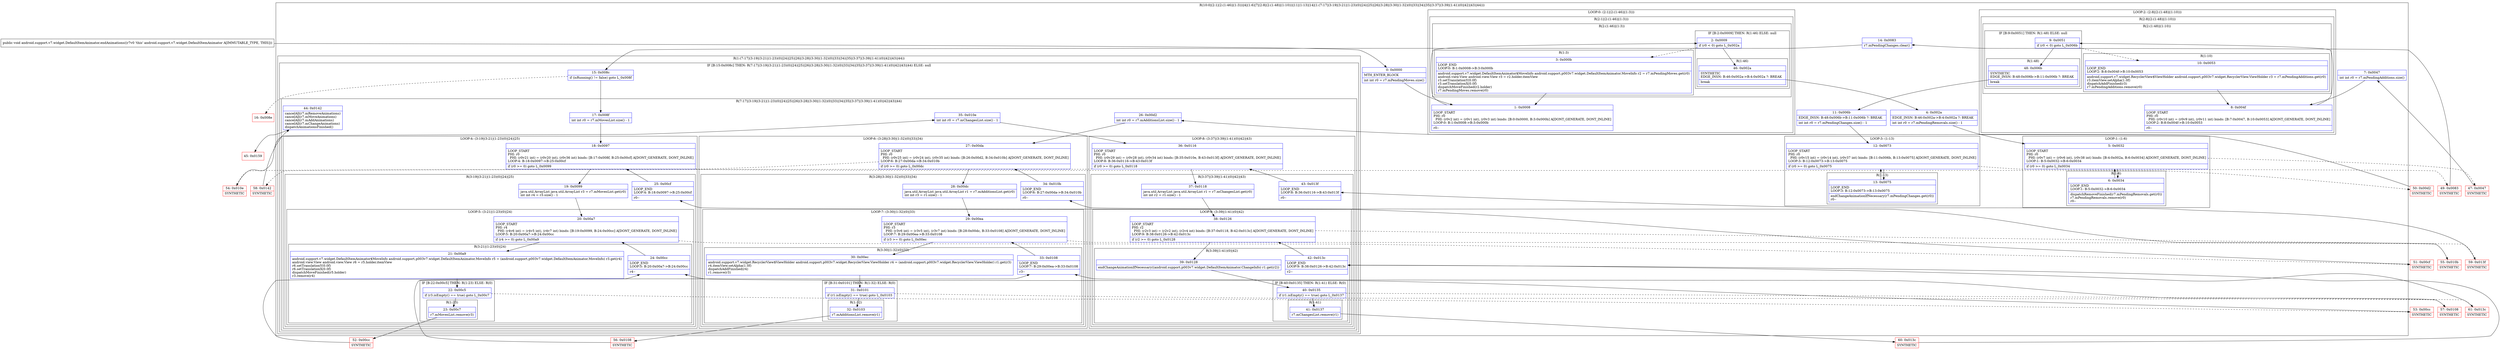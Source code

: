 digraph "CFG forandroid.support.v7.widget.DefaultItemAnimator.endAnimations()V" {
subgraph cluster_Region_684947271 {
label = "R(10:0|(2:1|(2:(1:46)|(1:3)))|4|(1:6)|7|(2:8|(2:(1:48)|(1:10)))|11|(1:13)|14|(1:(7:17|(3:19|(3:21|(1:23)(0)|24)|25)|26|(3:28|(3:30|(1:32)(0)|33)|34)|35|(3:37|(3:39|(1:41)(0)|42)|43)|44)))";
node [shape=record,color=blue];
Node_0 [shape=record,label="{0\:\ 0x0000|MTH_ENTER_BLOCK\l|int int r0 = r7.mPendingMoves.size()\l}"];
subgraph cluster_LoopRegion_526624664 {
label = "LOOP:0: (2:1|(2:(1:46)|(1:3)))";
node [shape=record,color=blue];
subgraph cluster_Region_949875334 {
label = "R(2:1|(2:(1:46)|(1:3)))";
node [shape=record,color=blue];
Node_1 [shape=record,label="{1\:\ 0x0008|LOOP_START\lPHI: r0 \l  PHI: (r0v2 int) = (r0v1 int), (r0v3 int) binds: [B:0:0x0000, B:3:0x000b] A[DONT_GENERATE, DONT_INLINE]\lLOOP:0: B:1:0x0008\-\>B:3:0x000b\l|r0\-\-\l}"];
subgraph cluster_Region_719509751 {
label = "R(2:(1:46)|(1:3))";
node [shape=record,color=blue];
subgraph cluster_IfRegion_2118946441 {
label = "IF [B:2:0x0009] THEN: R(1:46) ELSE: null";
node [shape=record,color=blue];
Node_2 [shape=record,label="{2\:\ 0x0009|if (r0 \< 0) goto L_0x002a\l}"];
subgraph cluster_Region_1512905226 {
label = "R(1:46)";
node [shape=record,color=blue];
Node_46 [shape=record,label="{46\:\ 0x002a|SYNTHETIC\lEDGE_INSN: B:46:0x002a\-\>B:4:0x002a ?: BREAK  \l|break\l}"];
}
}
subgraph cluster_Region_1098916494 {
label = "R(1:3)";
node [shape=record,color=blue];
Node_3 [shape=record,label="{3\:\ 0x000b|LOOP_END\lLOOP:0: B:1:0x0008\-\>B:3:0x000b\l|android.support.v7.widget.DefaultItemAnimator$MoveInfo android.support.p003v7.widget.DefaultItemAnimator.MoveInfo r2 = r7.mPendingMoves.get(r0)\landroid.view.View android.view.View r3 = r2.holder.itemView\lr3.setTranslationY(0.0f)\lr3.setTranslationX(0.0f)\ldispatchMoveFinished(r2.holder)\lr7.mPendingMoves.remove(r0)\l}"];
}
}
}
}
Node_4 [shape=record,label="{4\:\ 0x002a|EDGE_INSN: B:46:0x002a\-\>B:4:0x002a ?: BREAK  \l|int int r0 = r7.mPendingRemovals.size() \- 1\l}"];
subgraph cluster_LoopRegion_1926896822 {
label = "LOOP:1: (1:6)";
node [shape=record,color=blue];
Node_5 [shape=record,label="{5\:\ 0x0032|LOOP_START\lPHI: r0 \l  PHI: (r0v7 int) = (r0v6 int), (r0v38 int) binds: [B:4:0x002a, B:6:0x0034] A[DONT_GENERATE, DONT_INLINE]\lLOOP:1: B:5:0x0032\-\>B:6:0x0034\l|if (r0 \>= 0) goto L_0x0034\l}"];
subgraph cluster_Region_621070761 {
label = "R(1:6)";
node [shape=record,color=blue];
Node_6 [shape=record,label="{6\:\ 0x0034|LOOP_END\lLOOP:1: B:5:0x0032\-\>B:6:0x0034\l|dispatchRemoveFinished(r7.mPendingRemovals.get(r0))\lr7.mPendingRemovals.remove(r0)\lr0\-\-\l}"];
}
}
Node_7 [shape=record,label="{7\:\ 0x0047|int int r0 = r7.mPendingAdditions.size()\l}"];
subgraph cluster_LoopRegion_559859230 {
label = "LOOP:2: (2:8|(2:(1:48)|(1:10)))";
node [shape=record,color=blue];
subgraph cluster_Region_1059468102 {
label = "R(2:8|(2:(1:48)|(1:10)))";
node [shape=record,color=blue];
Node_8 [shape=record,label="{8\:\ 0x004f|LOOP_START\lPHI: r0 \l  PHI: (r0v10 int) = (r0v9 int), (r0v11 int) binds: [B:7:0x0047, B:10:0x0053] A[DONT_GENERATE, DONT_INLINE]\lLOOP:2: B:8:0x004f\-\>B:10:0x0053\l|r0\-\-\l}"];
subgraph cluster_Region_595847882 {
label = "R(2:(1:48)|(1:10))";
node [shape=record,color=blue];
subgraph cluster_IfRegion_2138239614 {
label = "IF [B:9:0x0051] THEN: R(1:48) ELSE: null";
node [shape=record,color=blue];
Node_9 [shape=record,label="{9\:\ 0x0051|if (r0 \< 0) goto L_0x006b\l}"];
subgraph cluster_Region_521841453 {
label = "R(1:48)";
node [shape=record,color=blue];
Node_48 [shape=record,label="{48\:\ 0x006b|SYNTHETIC\lEDGE_INSN: B:48:0x006b\-\>B:11:0x006b ?: BREAK  \l|break\l}"];
}
}
subgraph cluster_Region_1567587978 {
label = "R(1:10)";
node [shape=record,color=blue];
Node_10 [shape=record,label="{10\:\ 0x0053|LOOP_END\lLOOP:2: B:8:0x004f\-\>B:10:0x0053\l|android.support.v7.widget.RecyclerView$ViewHolder android.support.p003v7.widget.RecyclerView.ViewHolder r3 = r7.mPendingAdditions.get(r0)\lr3.itemView.setAlpha(1.0f)\ldispatchAddFinished(r3)\lr7.mPendingAdditions.remove(r0)\l}"];
}
}
}
}
Node_11 [shape=record,label="{11\:\ 0x006b|EDGE_INSN: B:48:0x006b\-\>B:11:0x006b ?: BREAK  \l|int int r0 = r7.mPendingChanges.size() \- 1\l}"];
subgraph cluster_LoopRegion_1579527439 {
label = "LOOP:3: (1:13)";
node [shape=record,color=blue];
Node_12 [shape=record,label="{12\:\ 0x0073|LOOP_START\lPHI: r0 \l  PHI: (r0v15 int) = (r0v14 int), (r0v37 int) binds: [B:11:0x006b, B:13:0x0075] A[DONT_GENERATE, DONT_INLINE]\lLOOP:3: B:12:0x0073\-\>B:13:0x0075\l|if (r0 \>= 0) goto L_0x0075\l}"];
subgraph cluster_Region_1352075662 {
label = "R(1:13)";
node [shape=record,color=blue];
Node_13 [shape=record,label="{13\:\ 0x0075|LOOP_END\lLOOP:3: B:12:0x0073\-\>B:13:0x0075\l|endChangeAnimationIfNecessary(r7.mPendingChanges.get(r0))\lr0\-\-\l}"];
}
}
Node_14 [shape=record,label="{14\:\ 0x0083|r7.mPendingChanges.clear()\l}"];
subgraph cluster_Region_760549262 {
label = "R(1:(7:17|(3:19|(3:21|(1:23)(0)|24)|25)|26|(3:28|(3:30|(1:32)(0)|33)|34)|35|(3:37|(3:39|(1:41)(0)|42)|43)|44))";
node [shape=record,color=blue];
subgraph cluster_IfRegion_2053919244 {
label = "IF [B:15:0x008c] THEN: R(7:17|(3:19|(3:21|(1:23)(0)|24)|25)|26|(3:28|(3:30|(1:32)(0)|33)|34)|35|(3:37|(3:39|(1:41)(0)|42)|43)|44) ELSE: null";
node [shape=record,color=blue];
Node_15 [shape=record,label="{15\:\ 0x008c|if (isRunning() != false) goto L_0x008f\l}"];
subgraph cluster_Region_941551840 {
label = "R(7:17|(3:19|(3:21|(1:23)(0)|24)|25)|26|(3:28|(3:30|(1:32)(0)|33)|34)|35|(3:37|(3:39|(1:41)(0)|42)|43)|44)";
node [shape=record,color=blue];
Node_17 [shape=record,label="{17\:\ 0x008f|int int r0 = r7.mMovesList.size() \- 1\l}"];
subgraph cluster_LoopRegion_505631303 {
label = "LOOP:4: (3:19|(3:21|(1:23)(0)|24)|25)";
node [shape=record,color=blue];
Node_18 [shape=record,label="{18\:\ 0x0097|LOOP_START\lPHI: r0 \l  PHI: (r0v21 int) = (r0v20 int), (r0v36 int) binds: [B:17:0x008f, B:25:0x00cf] A[DONT_GENERATE, DONT_INLINE]\lLOOP:4: B:18:0x0097\-\>B:25:0x00cf\l|if (r0 \>= 0) goto L_0x0099\l}"];
subgraph cluster_Region_1839057241 {
label = "R(3:19|(3:21|(1:23)(0)|24)|25)";
node [shape=record,color=blue];
Node_19 [shape=record,label="{19\:\ 0x0099|java.util.ArrayList java.util.ArrayList r3 = r7.mMovesList.get(r0)\lint int r4 = r3.size() \- 1\l}"];
subgraph cluster_LoopRegion_1647048892 {
label = "LOOP:5: (3:21|(1:23)(0)|24)";
node [shape=record,color=blue];
Node_20 [shape=record,label="{20\:\ 0x00a7|LOOP_START\lPHI: r4 \l  PHI: (r4v6 int) = (r4v5 int), (r4v7 int) binds: [B:19:0x0099, B:24:0x00cc] A[DONT_GENERATE, DONT_INLINE]\lLOOP:5: B:20:0x00a7\-\>B:24:0x00cc\l|if (r4 \>= 0) goto L_0x00a9\l}"];
subgraph cluster_Region_619146167 {
label = "R(3:21|(1:23)(0)|24)";
node [shape=record,color=blue];
Node_21 [shape=record,label="{21\:\ 0x00a9|android.support.v7.widget.DefaultItemAnimator$MoveInfo android.support.p003v7.widget.DefaultItemAnimator.MoveInfo r5 = (android.support.p003v7.widget.DefaultItemAnimator.MoveInfo) r3.get(r4)\landroid.view.View android.view.View r6 = r5.holder.itemView\lr6.setTranslationY(0.0f)\lr6.setTranslationX(0.0f)\ldispatchMoveFinished(r5.holder)\lr3.remove(r4)\l}"];
subgraph cluster_IfRegion_88211874 {
label = "IF [B:22:0x00c5] THEN: R(1:23) ELSE: R(0)";
node [shape=record,color=blue];
Node_22 [shape=record,label="{22\:\ 0x00c5|if (r3.isEmpty() == true) goto L_0x00c7\l}"];
subgraph cluster_Region_291636020 {
label = "R(1:23)";
node [shape=record,color=blue];
Node_23 [shape=record,label="{23\:\ 0x00c7|r7.mMovesList.remove(r3)\l}"];
}
subgraph cluster_Region_1183134257 {
label = "R(0)";
node [shape=record,color=blue];
}
}
Node_24 [shape=record,label="{24\:\ 0x00cc|LOOP_END\lLOOP:5: B:20:0x00a7\-\>B:24:0x00cc\l|r4\-\-\l}"];
}
}
Node_25 [shape=record,label="{25\:\ 0x00cf|LOOP_END\lLOOP:4: B:18:0x0097\-\>B:25:0x00cf\l|r0\-\-\l}"];
}
}
Node_26 [shape=record,label="{26\:\ 0x00d2|int int r0 = r7.mAdditionsList.size() \- 1\l}"];
subgraph cluster_LoopRegion_86930973 {
label = "LOOP:6: (3:28|(3:30|(1:32)(0)|33)|34)";
node [shape=record,color=blue];
Node_27 [shape=record,label="{27\:\ 0x00da|LOOP_START\lPHI: r0 \l  PHI: (r0v25 int) = (r0v24 int), (r0v35 int) binds: [B:26:0x00d2, B:34:0x010b] A[DONT_GENERATE, DONT_INLINE]\lLOOP:6: B:27:0x00da\-\>B:34:0x010b\l|if (r0 \>= 0) goto L_0x00dc\l}"];
subgraph cluster_Region_1257770920 {
label = "R(3:28|(3:30|(1:32)(0)|33)|34)";
node [shape=record,color=blue];
Node_28 [shape=record,label="{28\:\ 0x00dc|java.util.ArrayList java.util.ArrayList r1 = r7.mAdditionsList.get(r0)\lint int r3 = r1.size() \- 1\l}"];
subgraph cluster_LoopRegion_669701650 {
label = "LOOP:7: (3:30|(1:32)(0)|33)";
node [shape=record,color=blue];
Node_29 [shape=record,label="{29\:\ 0x00ea|LOOP_START\lPHI: r3 \l  PHI: (r3v6 int) = (r3v5 int), (r3v7 int) binds: [B:28:0x00dc, B:33:0x0108] A[DONT_GENERATE, DONT_INLINE]\lLOOP:7: B:29:0x00ea\-\>B:33:0x0108\l|if (r3 \>= 0) goto L_0x00ec\l}"];
subgraph cluster_Region_1625611723 {
label = "R(3:30|(1:32)(0)|33)";
node [shape=record,color=blue];
Node_30 [shape=record,label="{30\:\ 0x00ec|android.support.v7.widget.RecyclerView$ViewHolder android.support.p003v7.widget.RecyclerView.ViewHolder r4 = (android.support.p003v7.widget.RecyclerView.ViewHolder) r1.get(r3)\lr4.itemView.setAlpha(1.0f)\ldispatchAddFinished(r4)\lr1.remove(r3)\l}"];
subgraph cluster_IfRegion_504885859 {
label = "IF [B:31:0x0101] THEN: R(1:32) ELSE: R(0)";
node [shape=record,color=blue];
Node_31 [shape=record,label="{31\:\ 0x0101|if (r1.isEmpty() == true) goto L_0x0103\l}"];
subgraph cluster_Region_318830216 {
label = "R(1:32)";
node [shape=record,color=blue];
Node_32 [shape=record,label="{32\:\ 0x0103|r7.mAdditionsList.remove(r1)\l}"];
}
subgraph cluster_Region_210549263 {
label = "R(0)";
node [shape=record,color=blue];
}
}
Node_33 [shape=record,label="{33\:\ 0x0108|LOOP_END\lLOOP:7: B:29:0x00ea\-\>B:33:0x0108\l|r3\-\-\l}"];
}
}
Node_34 [shape=record,label="{34\:\ 0x010b|LOOP_END\lLOOP:6: B:27:0x00da\-\>B:34:0x010b\l|r0\-\-\l}"];
}
}
Node_35 [shape=record,label="{35\:\ 0x010e|int int r0 = r7.mChangesList.size() \- 1\l}"];
subgraph cluster_LoopRegion_1313721818 {
label = "LOOP:8: (3:37|(3:39|(1:41)(0)|42)|43)";
node [shape=record,color=blue];
Node_36 [shape=record,label="{36\:\ 0x0116|LOOP_START\lPHI: r0 \l  PHI: (r0v29 int) = (r0v28 int), (r0v34 int) binds: [B:35:0x010e, B:43:0x013f] A[DONT_GENERATE, DONT_INLINE]\lLOOP:8: B:36:0x0116\-\>B:43:0x013f\l|if (r0 \>= 0) goto L_0x0118\l}"];
subgraph cluster_Region_1301873227 {
label = "R(3:37|(3:39|(1:41)(0)|42)|43)";
node [shape=record,color=blue];
Node_37 [shape=record,label="{37\:\ 0x0118|java.util.ArrayList java.util.ArrayList r1 = r7.mChangesList.get(r0)\lint int r2 = r1.size() \- 1\l}"];
subgraph cluster_LoopRegion_1005656955 {
label = "LOOP:9: (3:39|(1:41)(0)|42)";
node [shape=record,color=blue];
Node_38 [shape=record,label="{38\:\ 0x0126|LOOP_START\lPHI: r2 \l  PHI: (r2v3 int) = (r2v2 int), (r2v4 int) binds: [B:37:0x0118, B:42:0x013c] A[DONT_GENERATE, DONT_INLINE]\lLOOP:9: B:38:0x0126\-\>B:42:0x013c\l|if (r2 \>= 0) goto L_0x0128\l}"];
subgraph cluster_Region_830396130 {
label = "R(3:39|(1:41)(0)|42)";
node [shape=record,color=blue];
Node_39 [shape=record,label="{39\:\ 0x0128|endChangeAnimationIfNecessary((android.support.p003v7.widget.DefaultItemAnimator.ChangeInfo) r1.get(r2))\l}"];
subgraph cluster_IfRegion_301854218 {
label = "IF [B:40:0x0135] THEN: R(1:41) ELSE: R(0)";
node [shape=record,color=blue];
Node_40 [shape=record,label="{40\:\ 0x0135|if (r1.isEmpty() == true) goto L_0x0137\l}"];
subgraph cluster_Region_343092516 {
label = "R(1:41)";
node [shape=record,color=blue];
Node_41 [shape=record,label="{41\:\ 0x0137|r7.mChangesList.remove(r1)\l}"];
}
subgraph cluster_Region_153152879 {
label = "R(0)";
node [shape=record,color=blue];
}
}
Node_42 [shape=record,label="{42\:\ 0x013c|LOOP_END\lLOOP:9: B:38:0x0126\-\>B:42:0x013c\l|r2\-\-\l}"];
}
}
Node_43 [shape=record,label="{43\:\ 0x013f|LOOP_END\lLOOP:8: B:36:0x0116\-\>B:43:0x013f\l|r0\-\-\l}"];
}
}
Node_44 [shape=record,label="{44\:\ 0x0142|cancelAll(r7.mRemoveAnimations)\lcancelAll(r7.mMoveAnimations)\lcancelAll(r7.mAddAnimations)\lcancelAll(r7.mChangeAnimations)\ldispatchAnimationsFinished()\l}"];
}
}
}
}
Node_16 [shape=record,color=red,label="{16\:\ 0x008e}"];
Node_45 [shape=record,color=red,label="{45\:\ 0x0159}"];
Node_47 [shape=record,color=red,label="{47\:\ 0x0047|SYNTHETIC\l}"];
Node_49 [shape=record,color=red,label="{49\:\ 0x0083|SYNTHETIC\l}"];
Node_50 [shape=record,color=red,label="{50\:\ 0x00d2|SYNTHETIC\l}"];
Node_51 [shape=record,color=red,label="{51\:\ 0x00cf|SYNTHETIC\l}"];
Node_52 [shape=record,color=red,label="{52\:\ 0x00cc|SYNTHETIC\l}"];
Node_53 [shape=record,color=red,label="{53\:\ 0x00cc|SYNTHETIC\l}"];
Node_54 [shape=record,color=red,label="{54\:\ 0x010e|SYNTHETIC\l}"];
Node_55 [shape=record,color=red,label="{55\:\ 0x010b|SYNTHETIC\l}"];
Node_56 [shape=record,color=red,label="{56\:\ 0x0108|SYNTHETIC\l}"];
Node_57 [shape=record,color=red,label="{57\:\ 0x0108|SYNTHETIC\l}"];
Node_58 [shape=record,color=red,label="{58\:\ 0x0142|SYNTHETIC\l}"];
Node_59 [shape=record,color=red,label="{59\:\ 0x013f|SYNTHETIC\l}"];
Node_60 [shape=record,color=red,label="{60\:\ 0x013c|SYNTHETIC\l}"];
Node_61 [shape=record,color=red,label="{61\:\ 0x013c|SYNTHETIC\l}"];
MethodNode[shape=record,label="{public void android.support.v7.widget.DefaultItemAnimator.endAnimations((r7v0 'this' android.support.v7.widget.DefaultItemAnimator A[IMMUTABLE_TYPE, THIS])) }"];
MethodNode -> Node_0;
Node_0 -> Node_1;
Node_1 -> Node_2;
Node_2 -> Node_3[style=dashed];
Node_2 -> Node_46;
Node_46 -> Node_4;
Node_3 -> Node_1;
Node_4 -> Node_5;
Node_5 -> Node_6;
Node_5 -> Node_47[style=dashed];
Node_6 -> Node_5;
Node_7 -> Node_8;
Node_8 -> Node_9;
Node_9 -> Node_10[style=dashed];
Node_9 -> Node_48;
Node_48 -> Node_11;
Node_10 -> Node_8;
Node_11 -> Node_12;
Node_12 -> Node_13;
Node_12 -> Node_49[style=dashed];
Node_13 -> Node_12;
Node_14 -> Node_15;
Node_15 -> Node_16[style=dashed];
Node_15 -> Node_17;
Node_17 -> Node_18;
Node_18 -> Node_19;
Node_18 -> Node_50[style=dashed];
Node_19 -> Node_20;
Node_20 -> Node_21;
Node_20 -> Node_51[style=dashed];
Node_21 -> Node_22;
Node_22 -> Node_23;
Node_22 -> Node_53[style=dashed];
Node_23 -> Node_52;
Node_24 -> Node_20;
Node_25 -> Node_18;
Node_26 -> Node_27;
Node_27 -> Node_28;
Node_27 -> Node_54[style=dashed];
Node_28 -> Node_29;
Node_29 -> Node_30;
Node_29 -> Node_55[style=dashed];
Node_30 -> Node_31;
Node_31 -> Node_32;
Node_31 -> Node_57[style=dashed];
Node_32 -> Node_56;
Node_33 -> Node_29;
Node_34 -> Node_27;
Node_35 -> Node_36;
Node_36 -> Node_37;
Node_36 -> Node_58[style=dashed];
Node_37 -> Node_38;
Node_38 -> Node_39;
Node_38 -> Node_59[style=dashed];
Node_39 -> Node_40;
Node_40 -> Node_41;
Node_40 -> Node_61[style=dashed];
Node_41 -> Node_60;
Node_42 -> Node_38;
Node_43 -> Node_36;
Node_44 -> Node_45;
Node_47 -> Node_7;
Node_49 -> Node_14;
Node_50 -> Node_26;
Node_51 -> Node_25;
Node_52 -> Node_24;
Node_53 -> Node_24;
Node_54 -> Node_35;
Node_55 -> Node_34;
Node_56 -> Node_33;
Node_57 -> Node_33;
Node_58 -> Node_44;
Node_59 -> Node_43;
Node_60 -> Node_42;
Node_61 -> Node_42;
}

